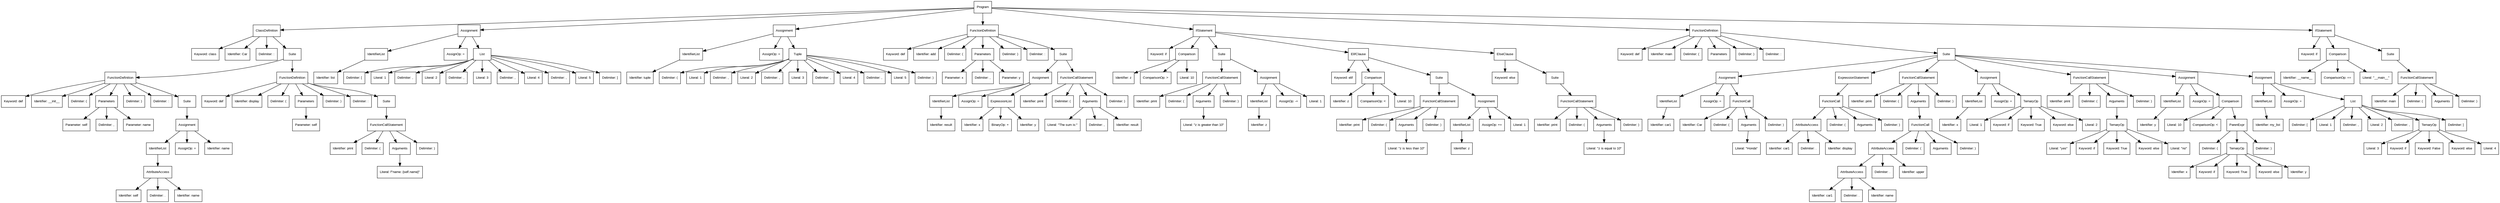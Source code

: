 digraph ParseTree {
  node [shape=box, fontname="Arial", fontsize=10];
  node0 [label="Program"];
  node1 [label="ClassDefinition"];
  node2 [label="Keyword: class"];
  node1 -> node2;
  node3 [label="Identifier: Car"];
  node1 -> node3;
  node4 [label="Delimiter: :"];
  node1 -> node4;
  node5 [label="Suite"];
  node6 [label="FunctionDefinition"];
  node7 [label="Keyword: def"];
  node6 -> node7;
  node8 [label="Identifier: __init__"];
  node6 -> node8;
  node9 [label="Delimiter: ("];
  node6 -> node9;
  node10 [label="Parameters"];
  node11 [label="Parameter: self"];
  node10 -> node11;
  node12 [label="Delimiter: ,"];
  node10 -> node12;
  node13 [label="Parameter: name"];
  node10 -> node13;
  node6 -> node10;
  node14 [label="Delimiter: )"];
  node6 -> node14;
  node15 [label="Delimiter: :"];
  node6 -> node15;
  node16 [label="Suite"];
  node17 [label="Assignment"];
  node18 [label="IdentifierList"];
  node19 [label="AttributeAccess"];
  node20 [label="Identifier: self"];
  node19 -> node20;
  node21 [label="Delimiter: ."];
  node19 -> node21;
  node22 [label="Identifier: name"];
  node19 -> node22;
  node18 -> node19;
  node17 -> node18;
  node23 [label="AssignOp: ="];
  node17 -> node23;
  node24 [label="Identifier: name"];
  node17 -> node24;
  node16 -> node17;
  node6 -> node16;
  node5 -> node6;
  node25 [label="FunctionDefinition"];
  node26 [label="Keyword: def"];
  node25 -> node26;
  node27 [label="Identifier: display"];
  node25 -> node27;
  node28 [label="Delimiter: ("];
  node25 -> node28;
  node29 [label="Parameters"];
  node30 [label="Parameter: self"];
  node29 -> node30;
  node25 -> node29;
  node31 [label="Delimiter: )"];
  node25 -> node31;
  node32 [label="Delimiter: :"];
  node25 -> node32;
  node33 [label="Suite"];
  node34 [label="FunctionCallStatement"];
  node35 [label="Identifier: print"];
  node34 -> node35;
  node36 [label="Delimiter: ("];
  node34 -> node36;
  node37 [label="Arguments"];
  node38 [label="Literal: f\"name: {self.name}\""];
  node37 -> node38;
  node34 -> node37;
  node39 [label="Delimiter: )"];
  node34 -> node39;
  node33 -> node34;
  node25 -> node33;
  node5 -> node25;
  node1 -> node5;
  node0 -> node1;
  node40 [label="Assignment"];
  node41 [label="IdentifierList"];
  node42 [label="Identifier: list"];
  node41 -> node42;
  node40 -> node41;
  node43 [label="AssignOp: ="];
  node40 -> node43;
  node44 [label="List"];
  node45 [label="Delimiter: ["];
  node44 -> node45;
  node46 [label="Literal: 1"];
  node44 -> node46;
  node47 [label="Delimiter: ,"];
  node44 -> node47;
  node48 [label="Literal: 2"];
  node44 -> node48;
  node49 [label="Delimiter: ,"];
  node44 -> node49;
  node50 [label="Literal: 3"];
  node44 -> node50;
  node51 [label="Delimiter: ,"];
  node44 -> node51;
  node52 [label="Literal: 4"];
  node44 -> node52;
  node53 [label="Delimiter: ,"];
  node44 -> node53;
  node54 [label="Literal: 5"];
  node44 -> node54;
  node55 [label="Delimiter: ]"];
  node44 -> node55;
  node40 -> node44;
  node0 -> node40;
  node56 [label="Assignment"];
  node57 [label="IdentifierList"];
  node58 [label="Identifier: tuple"];
  node57 -> node58;
  node56 -> node57;
  node59 [label="AssignOp: ="];
  node56 -> node59;
  node60 [label="Tuple"];
  node61 [label="Delimiter: ("];
  node60 -> node61;
  node62 [label="Literal: 1"];
  node60 -> node62;
  node63 [label="Delimiter: ,"];
  node60 -> node63;
  node64 [label="Literal: 2"];
  node60 -> node64;
  node65 [label="Delimiter: ,"];
  node60 -> node65;
  node66 [label="Literal: 3"];
  node60 -> node66;
  node67 [label="Delimiter: ,"];
  node60 -> node67;
  node68 [label="Literal: 4"];
  node60 -> node68;
  node69 [label="Delimiter: ,"];
  node60 -> node69;
  node70 [label="Literal: 5"];
  node60 -> node70;
  node71 [label="Delimiter: )"];
  node60 -> node71;
  node56 -> node60;
  node0 -> node56;
  node72 [label="FunctionDefinition"];
  node73 [label="Keyword: def"];
  node72 -> node73;
  node74 [label="Identifier: add"];
  node72 -> node74;
  node75 [label="Delimiter: ("];
  node72 -> node75;
  node76 [label="Parameters"];
  node77 [label="Parameter: x"];
  node76 -> node77;
  node78 [label="Delimiter: ,"];
  node76 -> node78;
  node79 [label="Parameter: y"];
  node76 -> node79;
  node72 -> node76;
  node80 [label="Delimiter: )"];
  node72 -> node80;
  node81 [label="Delimiter: :"];
  node72 -> node81;
  node82 [label="Suite"];
  node83 [label="Assignment"];
  node84 [label="IdentifierList"];
  node85 [label="Identifier: result"];
  node84 -> node85;
  node83 -> node84;
  node86 [label="AssignOp: ="];
  node83 -> node86;
  node87 [label="ExpressionList"];
  node88 [label="Identifier: x"];
  node87 -> node88;
  node89 [label="BinaryOp: +"];
  node87 -> node89;
  node90 [label="Identifier: y"];
  node87 -> node90;
  node83 -> node87;
  node82 -> node83;
  node91 [label="FunctionCallStatement"];
  node92 [label="Identifier: print"];
  node91 -> node92;
  node93 [label="Delimiter: ("];
  node91 -> node93;
  node94 [label="Arguments"];
  node95 [label="Literal: \"The sum is:\""];
  node94 -> node95;
  node96 [label="Delimiter: ,"];
  node94 -> node96;
  node97 [label="Identifier: result"];
  node94 -> node97;
  node91 -> node94;
  node98 [label="Delimiter: )"];
  node91 -> node98;
  node82 -> node91;
  node72 -> node82;
  node0 -> node72;
  node99 [label="IfStatement"];
  node100 [label="Keyword: if"];
  node99 -> node100;
  node101 [label="Comparison"];
  node102 [label="Identifier: z"];
  node101 -> node102;
  node103 [label="ComparisonOp: >"];
  node101 -> node103;
  node104 [label="Literal: 10"];
  node101 -> node104;
  node99 -> node101;
  node105 [label="Suite"];
  node106 [label="FunctionCallStatement"];
  node107 [label="Identifier: print"];
  node106 -> node107;
  node108 [label="Delimiter: ("];
  node106 -> node108;
  node109 [label="Arguments"];
  node110 [label="Literal: \"z is greater than 10\""];
  node109 -> node110;
  node106 -> node109;
  node111 [label="Delimiter: )"];
  node106 -> node111;
  node105 -> node106;
  node112 [label="Assignment"];
  node113 [label="IdentifierList"];
  node114 [label="Identifier: z"];
  node113 -> node114;
  node112 -> node113;
  node115 [label="AssignOp: -="];
  node112 -> node115;
  node116 [label="Literal: 1"];
  node112 -> node116;
  node105 -> node112;
  node99 -> node105;
  node117 [label="ElifClause"];
  node118 [label="Keyword: elif"];
  node117 -> node118;
  node119 [label="Comparison"];
  node120 [label="Identifier: z"];
  node119 -> node120;
  node121 [label="ComparisonOp: <"];
  node119 -> node121;
  node122 [label="Literal: 10"];
  node119 -> node122;
  node117 -> node119;
  node123 [label="Suite"];
  node124 [label="FunctionCallStatement"];
  node125 [label="Identifier: print"];
  node124 -> node125;
  node126 [label="Delimiter: ("];
  node124 -> node126;
  node127 [label="Arguments"];
  node128 [label="Literal: \"z is less than 10\""];
  node127 -> node128;
  node124 -> node127;
  node129 [label="Delimiter: )"];
  node124 -> node129;
  node123 -> node124;
  node130 [label="Assignment"];
  node131 [label="IdentifierList"];
  node132 [label="Identifier: z"];
  node131 -> node132;
  node130 -> node131;
  node133 [label="AssignOp: +="];
  node130 -> node133;
  node134 [label="Literal: 1"];
  node130 -> node134;
  node123 -> node130;
  node117 -> node123;
  node99 -> node117;
  node135 [label="ElseClause"];
  node136 [label="Keyword: else"];
  node135 -> node136;
  node137 [label="Suite"];
  node138 [label="FunctionCallStatement"];
  node139 [label="Identifier: print"];
  node138 -> node139;
  node140 [label="Delimiter: ("];
  node138 -> node140;
  node141 [label="Arguments"];
  node142 [label="Literal: \"z is equal to 10\""];
  node141 -> node142;
  node138 -> node141;
  node143 [label="Delimiter: )"];
  node138 -> node143;
  node137 -> node138;
  node135 -> node137;
  node99 -> node135;
  node0 -> node99;
  node144 [label="FunctionDefinition"];
  node145 [label="Keyword: def"];
  node144 -> node145;
  node146 [label="Identifier: main"];
  node144 -> node146;
  node147 [label="Delimiter: ("];
  node144 -> node147;
  node148 [label="Parameters"];
  node144 -> node148;
  node149 [label="Delimiter: )"];
  node144 -> node149;
  node150 [label="Delimiter: :"];
  node144 -> node150;
  node151 [label="Suite"];
  node152 [label="Assignment"];
  node153 [label="IdentifierList"];
  node154 [label="Identifier: car1"];
  node153 -> node154;
  node152 -> node153;
  node155 [label="AssignOp: ="];
  node152 -> node155;
  node156 [label="FunctionCall"];
  node157 [label="Identifier: Car"];
  node156 -> node157;
  node158 [label="Delimiter: ("];
  node156 -> node158;
  node159 [label="Arguments"];
  node160 [label="Literal: \"Honda\""];
  node159 -> node160;
  node156 -> node159;
  node161 [label="Delimiter: )"];
  node156 -> node161;
  node152 -> node156;
  node151 -> node152;
  node162 [label="ExpressionStatement"];
  node163 [label="FunctionCall"];
  node164 [label="AttributeAccess"];
  node165 [label="Identifier: car1"];
  node164 -> node165;
  node166 [label="Delimiter: ."];
  node164 -> node166;
  node167 [label="Identifier: display"];
  node164 -> node167;
  node163 -> node164;
  node168 [label="Delimiter: ("];
  node163 -> node168;
  node169 [label="Arguments"];
  node163 -> node169;
  node170 [label="Delimiter: )"];
  node163 -> node170;
  node162 -> node163;
  node151 -> node162;
  node171 [label="FunctionCallStatement"];
  node172 [label="Identifier: print"];
  node171 -> node172;
  node173 [label="Delimiter: ("];
  node171 -> node173;
  node174 [label="Arguments"];
  node175 [label="FunctionCall"];
  node176 [label="AttributeAccess"];
  node177 [label="AttributeAccess"];
  node178 [label="Identifier: car1"];
  node177 -> node178;
  node179 [label="Delimiter: ."];
  node177 -> node179;
  node180 [label="Identifier: name"];
  node177 -> node180;
  node176 -> node177;
  node181 [label="Delimiter: ."];
  node176 -> node181;
  node182 [label="Identifier: upper"];
  node176 -> node182;
  node175 -> node176;
  node183 [label="Delimiter: ("];
  node175 -> node183;
  node184 [label="Arguments"];
  node175 -> node184;
  node185 [label="Delimiter: )"];
  node175 -> node185;
  node174 -> node175;
  node171 -> node174;
  node186 [label="Delimiter: )"];
  node171 -> node186;
  node151 -> node171;
  node187 [label="Assignment"];
  node188 [label="IdentifierList"];
  node189 [label="Identifier: x"];
  node188 -> node189;
  node187 -> node188;
  node190 [label="AssignOp: ="];
  node187 -> node190;
  node191 [label="TernaryOp"];
  node192 [label="Literal: 1"];
  node191 -> node192;
  node193 [label="Keyword: if"];
  node191 -> node193;
  node194 [label="Keyword: True"];
  node191 -> node194;
  node195 [label="Keyword: else"];
  node191 -> node195;
  node196 [label="Literal: 2"];
  node191 -> node196;
  node187 -> node191;
  node151 -> node187;
  node197 [label="FunctionCallStatement"];
  node198 [label="Identifier: print"];
  node197 -> node198;
  node199 [label="Delimiter: ("];
  node197 -> node199;
  node200 [label="Arguments"];
  node201 [label="TernaryOp"];
  node202 [label="Literal: \"yes\""];
  node201 -> node202;
  node203 [label="Keyword: if"];
  node201 -> node203;
  node204 [label="Keyword: True"];
  node201 -> node204;
  node205 [label="Keyword: else"];
  node201 -> node205;
  node206 [label="Literal: \"no\""];
  node201 -> node206;
  node200 -> node201;
  node197 -> node200;
  node207 [label="Delimiter: )"];
  node197 -> node207;
  node151 -> node197;
  node208 [label="Assignment"];
  node209 [label="IdentifierList"];
  node210 [label="Identifier: y"];
  node209 -> node210;
  node208 -> node209;
  node211 [label="AssignOp: ="];
  node208 -> node211;
  node212 [label="Comparison"];
  node213 [label="Literal: 10"];
  node212 -> node213;
  node214 [label="ComparisonOp: <"];
  node212 -> node214;
  node215 [label="ParenExpr"];
  node216 [label="Delimiter: ("];
  node215 -> node216;
  node217 [label="TernaryOp"];
  node218 [label="Identifier: x"];
  node217 -> node218;
  node219 [label="Keyword: if"];
  node217 -> node219;
  node220 [label="Keyword: True"];
  node217 -> node220;
  node221 [label="Keyword: else"];
  node217 -> node221;
  node222 [label="Identifier: y"];
  node217 -> node222;
  node215 -> node217;
  node223 [label="Delimiter: )"];
  node215 -> node223;
  node212 -> node215;
  node208 -> node212;
  node151 -> node208;
  node224 [label="Assignment"];
  node225 [label="IdentifierList"];
  node226 [label="Identifier: my_list"];
  node225 -> node226;
  node224 -> node225;
  node227 [label="AssignOp: ="];
  node224 -> node227;
  node228 [label="List"];
  node229 [label="Delimiter: ["];
  node228 -> node229;
  node230 [label="Literal: 1"];
  node228 -> node230;
  node231 [label="Delimiter: ,"];
  node228 -> node231;
  node232 [label="Literal: 2"];
  node228 -> node232;
  node233 [label="Delimiter: ,"];
  node228 -> node233;
  node234 [label="TernaryOp"];
  node235 [label="Literal: 3"];
  node234 -> node235;
  node236 [label="Keyword: if"];
  node234 -> node236;
  node237 [label="Keyword: False"];
  node234 -> node237;
  node238 [label="Keyword: else"];
  node234 -> node238;
  node239 [label="Literal: 4"];
  node234 -> node239;
  node228 -> node234;
  node240 [label="Delimiter: ]"];
  node228 -> node240;
  node224 -> node228;
  node151 -> node224;
  node144 -> node151;
  node0 -> node144;
  node241 [label="IfStatement"];
  node242 [label="Keyword: if"];
  node241 -> node242;
  node243 [label="Comparison"];
  node244 [label="Identifier: __name__"];
  node243 -> node244;
  node245 [label="ComparisonOp: =="];
  node243 -> node245;
  node246 [label="Literal: \"__main__\""];
  node243 -> node246;
  node241 -> node243;
  node247 [label="Suite"];
  node248 [label="FunctionCallStatement"];
  node249 [label="Identifier: main"];
  node248 -> node249;
  node250 [label="Delimiter: ("];
  node248 -> node250;
  node251 [label="Arguments"];
  node248 -> node251;
  node252 [label="Delimiter: )"];
  node248 -> node252;
  node247 -> node248;
  node241 -> node247;
  node0 -> node241;
}
